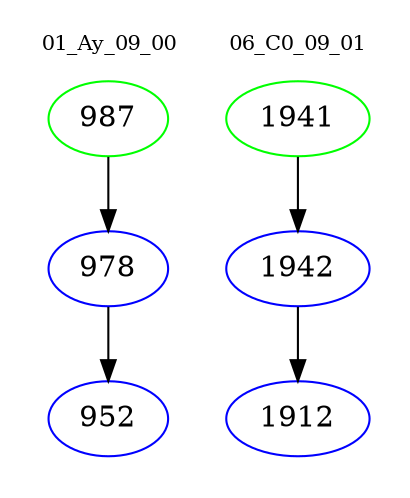 digraph{
subgraph cluster_0 {
color = white
label = "01_Ay_09_00";
fontsize=10;
T0_987 [label="987", color="green"]
T0_987 -> T0_978 [color="black"]
T0_978 [label="978", color="blue"]
T0_978 -> T0_952 [color="black"]
T0_952 [label="952", color="blue"]
}
subgraph cluster_1 {
color = white
label = "06_C0_09_01";
fontsize=10;
T1_1941 [label="1941", color="green"]
T1_1941 -> T1_1942 [color="black"]
T1_1942 [label="1942", color="blue"]
T1_1942 -> T1_1912 [color="black"]
T1_1912 [label="1912", color="blue"]
}
}
